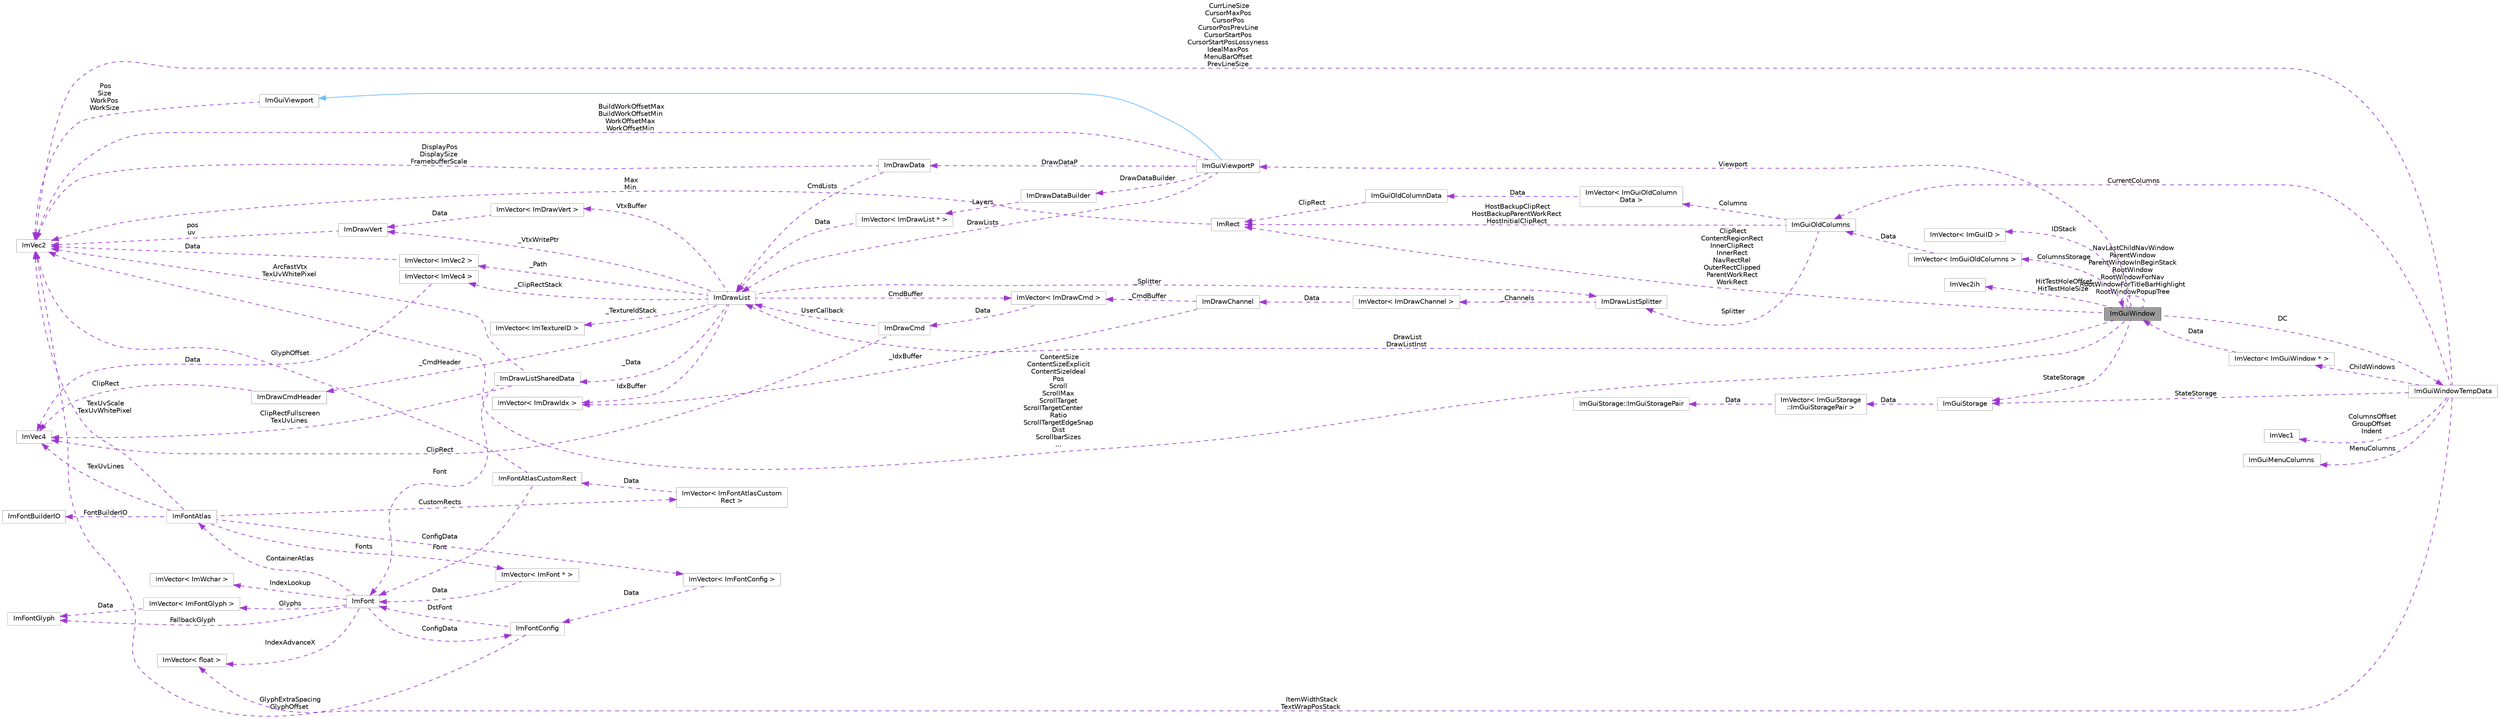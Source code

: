 digraph "ImGuiWindow"
{
 // LATEX_PDF_SIZE
  bgcolor="transparent";
  edge [fontname=Helvetica,fontsize=10,labelfontname=Helvetica,labelfontsize=10];
  node [fontname=Helvetica,fontsize=10,shape=box,height=0.2,width=0.4];
  rankdir="LR";
  Node1 [label="ImGuiWindow",height=0.2,width=0.4,color="gray40", fillcolor="grey60", style="filled", fontcolor="black",tooltip=" "];
  Node2 -> Node1 [dir="back",color="darkorchid3",style="dashed",label=" Viewport" ];
  Node2 [label="ImGuiViewportP",height=0.2,width=0.4,color="grey75", fillcolor="white", style="filled",URL="$struct_im_gui_viewport_p.html",tooltip=" "];
  Node3 -> Node2 [dir="back",color="steelblue1",style="solid"];
  Node3 [label="ImGuiViewport",height=0.2,width=0.4,color="grey75", fillcolor="white", style="filled",URL="$struct_im_gui_viewport.html",tooltip=" "];
  Node4 -> Node3 [dir="back",color="darkorchid3",style="dashed",label=" Pos\nSize\nWorkPos\nWorkSize" ];
  Node4 [label="ImVec2",height=0.2,width=0.4,color="grey75", fillcolor="white", style="filled",URL="$struct_im_vec2.html",tooltip=" "];
  Node5 -> Node2 [dir="back",color="darkorchid3",style="dashed",label=" DrawLists" ];
  Node5 [label="ImDrawList",height=0.2,width=0.4,color="grey75", fillcolor="white", style="filled",URL="$struct_im_draw_list.html",tooltip=" "];
  Node6 -> Node5 [dir="back",color="darkorchid3",style="dashed",label=" CmdBuffer" ];
  Node6 [label="ImVector\< ImDrawCmd \>",height=0.2,width=0.4,color="grey75", fillcolor="white", style="filled",URL="$struct_im_vector.html",tooltip=" "];
  Node7 -> Node6 [dir="back",color="darkorchid3",style="dashed",label=" Data" ];
  Node7 [label="ImDrawCmd",height=0.2,width=0.4,color="grey75", fillcolor="white", style="filled",URL="$struct_im_draw_cmd.html",tooltip=" "];
  Node8 -> Node7 [dir="back",color="darkorchid3",style="dashed",label=" ClipRect" ];
  Node8 [label="ImVec4",height=0.2,width=0.4,color="grey75", fillcolor="white", style="filled",URL="$struct_im_vec4.html",tooltip=" "];
  Node5 -> Node7 [dir="back",color="darkorchid3",style="dashed",label=" UserCallback" ];
  Node9 -> Node5 [dir="back",color="darkorchid3",style="dashed",label=" IdxBuffer" ];
  Node9 [label="ImVector\< ImDrawIdx \>",height=0.2,width=0.4,color="grey75", fillcolor="white", style="filled",URL="$struct_im_vector.html",tooltip=" "];
  Node10 -> Node5 [dir="back",color="darkorchid3",style="dashed",label=" VtxBuffer" ];
  Node10 [label="ImVector\< ImDrawVert \>",height=0.2,width=0.4,color="grey75", fillcolor="white", style="filled",URL="$struct_im_vector.html",tooltip=" "];
  Node11 -> Node10 [dir="back",color="darkorchid3",style="dashed",label=" Data" ];
  Node11 [label="ImDrawVert",height=0.2,width=0.4,color="grey75", fillcolor="white", style="filled",URL="$struct_im_draw_vert.html",tooltip=" "];
  Node4 -> Node11 [dir="back",color="darkorchid3",style="dashed",label=" pos\nuv" ];
  Node12 -> Node5 [dir="back",color="darkorchid3",style="dashed",label=" _Data" ];
  Node12 [label="ImDrawListSharedData",height=0.2,width=0.4,color="grey75", fillcolor="white", style="filled",URL="$struct_im_draw_list_shared_data.html",tooltip=" "];
  Node4 -> Node12 [dir="back",color="darkorchid3",style="dashed",label=" ArcFastVtx\nTexUvWhitePixel" ];
  Node13 -> Node12 [dir="back",color="darkorchid3",style="dashed",label=" Font" ];
  Node13 [label="ImFont",height=0.2,width=0.4,color="grey75", fillcolor="white", style="filled",URL="$struct_im_font.html",tooltip=" "];
  Node14 -> Node13 [dir="back",color="darkorchid3",style="dashed",label=" IndexAdvanceX" ];
  Node14 [label="ImVector\< float \>",height=0.2,width=0.4,color="grey75", fillcolor="white", style="filled",URL="$struct_im_vector.html",tooltip=" "];
  Node15 -> Node13 [dir="back",color="darkorchid3",style="dashed",label=" IndexLookup" ];
  Node15 [label="ImVector\< ImWchar \>",height=0.2,width=0.4,color="grey75", fillcolor="white", style="filled",URL="$struct_im_vector.html",tooltip=" "];
  Node16 -> Node13 [dir="back",color="darkorchid3",style="dashed",label=" Glyphs" ];
  Node16 [label="ImVector\< ImFontGlyph \>",height=0.2,width=0.4,color="grey75", fillcolor="white", style="filled",URL="$struct_im_vector.html",tooltip=" "];
  Node17 -> Node16 [dir="back",color="darkorchid3",style="dashed",label=" Data" ];
  Node17 [label="ImFontGlyph",height=0.2,width=0.4,color="grey75", fillcolor="white", style="filled",URL="$struct_im_font_glyph.html",tooltip=" "];
  Node17 -> Node13 [dir="back",color="darkorchid3",style="dashed",label=" FallbackGlyph" ];
  Node18 -> Node13 [dir="back",color="darkorchid3",style="dashed",label=" ContainerAtlas" ];
  Node18 [label="ImFontAtlas",height=0.2,width=0.4,color="grey75", fillcolor="white", style="filled",URL="$struct_im_font_atlas.html",tooltip=" "];
  Node4 -> Node18 [dir="back",color="darkorchid3",style="dashed",label=" TexUvScale\nTexUvWhitePixel" ];
  Node19 -> Node18 [dir="back",color="darkorchid3",style="dashed",label=" Fonts" ];
  Node19 [label="ImVector\< ImFont * \>",height=0.2,width=0.4,color="grey75", fillcolor="white", style="filled",URL="$struct_im_vector.html",tooltip=" "];
  Node13 -> Node19 [dir="back",color="darkorchid3",style="dashed",label=" Data" ];
  Node20 -> Node18 [dir="back",color="darkorchid3",style="dashed",label=" CustomRects" ];
  Node20 [label="ImVector\< ImFontAtlasCustom\lRect \>",height=0.2,width=0.4,color="grey75", fillcolor="white", style="filled",URL="$struct_im_vector.html",tooltip=" "];
  Node21 -> Node20 [dir="back",color="darkorchid3",style="dashed",label=" Data" ];
  Node21 [label="ImFontAtlasCustomRect",height=0.2,width=0.4,color="grey75", fillcolor="white", style="filled",URL="$struct_im_font_atlas_custom_rect.html",tooltip=" "];
  Node4 -> Node21 [dir="back",color="darkorchid3",style="dashed",label=" GlyphOffset" ];
  Node13 -> Node21 [dir="back",color="darkorchid3",style="dashed",label=" Font" ];
  Node22 -> Node18 [dir="back",color="darkorchid3",style="dashed",label=" ConfigData" ];
  Node22 [label="ImVector\< ImFontConfig \>",height=0.2,width=0.4,color="grey75", fillcolor="white", style="filled",URL="$struct_im_vector.html",tooltip=" "];
  Node23 -> Node22 [dir="back",color="darkorchid3",style="dashed",label=" Data" ];
  Node23 [label="ImFontConfig",height=0.2,width=0.4,color="grey75", fillcolor="white", style="filled",URL="$struct_im_font_config.html",tooltip=" "];
  Node4 -> Node23 [dir="back",color="darkorchid3",style="dashed",label=" GlyphExtraSpacing\nGlyphOffset" ];
  Node13 -> Node23 [dir="back",color="darkorchid3",style="dashed",label=" DstFont" ];
  Node8 -> Node18 [dir="back",color="darkorchid3",style="dashed",label=" TexUvLines" ];
  Node24 -> Node18 [dir="back",color="darkorchid3",style="dashed",label=" FontBuilderIO" ];
  Node24 [label="ImFontBuilderIO",height=0.2,width=0.4,color="grey75", fillcolor="white", style="filled",URL="$struct_im_font_builder_i_o.html",tooltip=" "];
  Node23 -> Node13 [dir="back",color="darkorchid3",style="dashed",label=" ConfigData" ];
  Node8 -> Node12 [dir="back",color="darkorchid3",style="dashed",label=" ClipRectFullscreen\nTexUvLines" ];
  Node11 -> Node5 [dir="back",color="darkorchid3",style="dashed",label=" _VtxWritePtr" ];
  Node25 -> Node5 [dir="back",color="darkorchid3",style="dashed",label=" _ClipRectStack" ];
  Node25 [label="ImVector\< ImVec4 \>",height=0.2,width=0.4,color="grey75", fillcolor="white", style="filled",URL="$struct_im_vector.html",tooltip=" "];
  Node8 -> Node25 [dir="back",color="darkorchid3",style="dashed",label=" Data" ];
  Node26 -> Node5 [dir="back",color="darkorchid3",style="dashed",label=" _TextureIdStack" ];
  Node26 [label="ImVector\< ImTextureID \>",height=0.2,width=0.4,color="grey75", fillcolor="white", style="filled",URL="$struct_im_vector.html",tooltip=" "];
  Node27 -> Node5 [dir="back",color="darkorchid3",style="dashed",label=" _Path" ];
  Node27 [label="ImVector\< ImVec2 \>",height=0.2,width=0.4,color="grey75", fillcolor="white", style="filled",URL="$struct_im_vector.html",tooltip=" "];
  Node4 -> Node27 [dir="back",color="darkorchid3",style="dashed",label=" Data" ];
  Node28 -> Node5 [dir="back",color="darkorchid3",style="dashed",label=" _CmdHeader" ];
  Node28 [label="ImDrawCmdHeader",height=0.2,width=0.4,color="grey75", fillcolor="white", style="filled",URL="$struct_im_draw_cmd_header.html",tooltip=" "];
  Node8 -> Node28 [dir="back",color="darkorchid3",style="dashed",label=" ClipRect" ];
  Node29 -> Node5 [dir="back",color="darkorchid3",style="dashed",label=" _Splitter" ];
  Node29 [label="ImDrawListSplitter",height=0.2,width=0.4,color="grey75", fillcolor="white", style="filled",URL="$struct_im_draw_list_splitter.html",tooltip=" "];
  Node30 -> Node29 [dir="back",color="darkorchid3",style="dashed",label=" _Channels" ];
  Node30 [label="ImVector\< ImDrawChannel \>",height=0.2,width=0.4,color="grey75", fillcolor="white", style="filled",URL="$struct_im_vector.html",tooltip=" "];
  Node31 -> Node30 [dir="back",color="darkorchid3",style="dashed",label=" Data" ];
  Node31 [label="ImDrawChannel",height=0.2,width=0.4,color="grey75", fillcolor="white", style="filled",URL="$struct_im_draw_channel.html",tooltip=" "];
  Node6 -> Node31 [dir="back",color="darkorchid3",style="dashed",label=" _CmdBuffer" ];
  Node9 -> Node31 [dir="back",color="darkorchid3",style="dashed",label=" _IdxBuffer" ];
  Node32 -> Node2 [dir="back",color="darkorchid3",style="dashed",label=" DrawDataP" ];
  Node32 [label="ImDrawData",height=0.2,width=0.4,color="grey75", fillcolor="white", style="filled",URL="$struct_im_draw_data.html",tooltip=" "];
  Node5 -> Node32 [dir="back",color="darkorchid3",style="dashed",label=" CmdLists" ];
  Node4 -> Node32 [dir="back",color="darkorchid3",style="dashed",label=" DisplayPos\nDisplaySize\nFramebufferScale" ];
  Node33 -> Node2 [dir="back",color="darkorchid3",style="dashed",label=" DrawDataBuilder" ];
  Node33 [label="ImDrawDataBuilder",height=0.2,width=0.4,color="grey75", fillcolor="white", style="filled",URL="$struct_im_draw_data_builder.html",tooltip=" "];
  Node34 -> Node33 [dir="back",color="darkorchid3",style="dashed",label=" Layers" ];
  Node34 [label="ImVector\< ImDrawList * \>",height=0.2,width=0.4,color="grey75", fillcolor="white", style="filled",URL="$struct_im_vector.html",tooltip=" "];
  Node5 -> Node34 [dir="back",color="darkorchid3",style="dashed",label=" Data" ];
  Node4 -> Node2 [dir="back",color="darkorchid3",style="dashed",label=" BuildWorkOffsetMax\nBuildWorkOffsetMin\nWorkOffsetMax\nWorkOffsetMin" ];
  Node4 -> Node1 [dir="back",color="darkorchid3",style="dashed",label=" ContentSize\nContentSizeExplicit\nContentSizeIdeal\nPos\nScroll\nScrollMax\nScrollTarget\nScrollTargetCenter\lRatio\nScrollTargetEdgeSnap\lDist\nScrollbarSizes\n..." ];
  Node35 -> Node1 [dir="back",color="darkorchid3",style="dashed",label=" IDStack" ];
  Node35 [label="ImVector\< ImGuiID \>",height=0.2,width=0.4,color="grey75", fillcolor="white", style="filled",URL="$struct_im_vector.html",tooltip=" "];
  Node36 -> Node1 [dir="back",color="darkorchid3",style="dashed",label=" DC" ];
  Node36 [label="ImGuiWindowTempData",height=0.2,width=0.4,color="grey75", fillcolor="white", style="filled",URL="$struct_im_gui_window_temp_data.html",tooltip=" "];
  Node4 -> Node36 [dir="back",color="darkorchid3",style="dashed",label=" CurrLineSize\nCursorMaxPos\nCursorPos\nCursorPosPrevLine\nCursorStartPos\nCursorStartPosLossyness\nIdealMaxPos\nMenuBarOffset\nPrevLineSize" ];
  Node37 -> Node36 [dir="back",color="darkorchid3",style="dashed",label=" ColumnsOffset\nGroupOffset\nIndent" ];
  Node37 [label="ImVec1",height=0.2,width=0.4,color="grey75", fillcolor="white", style="filled",URL="$struct_im_vec1.html",tooltip=" "];
  Node38 -> Node36 [dir="back",color="darkorchid3",style="dashed",label=" MenuColumns" ];
  Node38 [label="ImGuiMenuColumns",height=0.2,width=0.4,color="grey75", fillcolor="white", style="filled",URL="$struct_im_gui_menu_columns.html",tooltip=" "];
  Node39 -> Node36 [dir="back",color="darkorchid3",style="dashed",label=" ChildWindows" ];
  Node39 [label="ImVector\< ImGuiWindow * \>",height=0.2,width=0.4,color="grey75", fillcolor="white", style="filled",URL="$struct_im_vector.html",tooltip=" "];
  Node1 -> Node39 [dir="back",color="darkorchid3",style="dashed",label=" Data" ];
  Node40 -> Node36 [dir="back",color="darkorchid3",style="dashed",label=" StateStorage" ];
  Node40 [label="ImGuiStorage",height=0.2,width=0.4,color="grey75", fillcolor="white", style="filled",URL="$struct_im_gui_storage.html",tooltip=" "];
  Node41 -> Node40 [dir="back",color="darkorchid3",style="dashed",label=" Data" ];
  Node41 [label="ImVector\< ImGuiStorage\l::ImGuiStoragePair \>",height=0.2,width=0.4,color="grey75", fillcolor="white", style="filled",URL="$struct_im_vector.html",tooltip=" "];
  Node42 -> Node41 [dir="back",color="darkorchid3",style="dashed",label=" Data" ];
  Node42 [label="ImGuiStorage::ImGuiStoragePair",height=0.2,width=0.4,color="grey75", fillcolor="white", style="filled",URL="$struct_im_gui_storage_1_1_im_gui_storage_pair.html",tooltip=" "];
  Node43 -> Node36 [dir="back",color="darkorchid3",style="dashed",label=" CurrentColumns" ];
  Node43 [label="ImGuiOldColumns",height=0.2,width=0.4,color="grey75", fillcolor="white", style="filled",URL="$struct_im_gui_old_columns.html",tooltip=" "];
  Node44 -> Node43 [dir="back",color="darkorchid3",style="dashed",label=" HostBackupClipRect\nHostBackupParentWorkRect\nHostInitialClipRect" ];
  Node44 [label="ImRect",height=0.2,width=0.4,color="grey75", fillcolor="white", style="filled",URL="$struct_im_rect.html",tooltip=" "];
  Node4 -> Node44 [dir="back",color="darkorchid3",style="dashed",label=" Max\nMin" ];
  Node45 -> Node43 [dir="back",color="darkorchid3",style="dashed",label=" Columns" ];
  Node45 [label="ImVector\< ImGuiOldColumn\lData \>",height=0.2,width=0.4,color="grey75", fillcolor="white", style="filled",URL="$struct_im_vector.html",tooltip=" "];
  Node46 -> Node45 [dir="back",color="darkorchid3",style="dashed",label=" Data" ];
  Node46 [label="ImGuiOldColumnData",height=0.2,width=0.4,color="grey75", fillcolor="white", style="filled",URL="$struct_im_gui_old_column_data.html",tooltip=" "];
  Node44 -> Node46 [dir="back",color="darkorchid3",style="dashed",label=" ClipRect" ];
  Node29 -> Node43 [dir="back",color="darkorchid3",style="dashed",label=" Splitter" ];
  Node14 -> Node36 [dir="back",color="darkorchid3",style="dashed",label=" ItemWidthStack\nTextWrapPosStack" ];
  Node44 -> Node1 [dir="back",color="darkorchid3",style="dashed",label=" ClipRect\nContentRegionRect\nInnerClipRect\nInnerRect\nNavRectRel\nOuterRectClipped\nParentWorkRect\nWorkRect" ];
  Node47 -> Node1 [dir="back",color="darkorchid3",style="dashed",label=" HitTestHoleOffset\nHitTestHoleSize" ];
  Node47 [label="ImVec2ih",height=0.2,width=0.4,color="grey75", fillcolor="white", style="filled",URL="$struct_im_vec2ih.html",tooltip=" "];
  Node40 -> Node1 [dir="back",color="darkorchid3",style="dashed",label=" StateStorage" ];
  Node48 -> Node1 [dir="back",color="darkorchid3",style="dashed",label=" ColumnsStorage" ];
  Node48 [label="ImVector\< ImGuiOldColumns \>",height=0.2,width=0.4,color="grey75", fillcolor="white", style="filled",URL="$struct_im_vector.html",tooltip=" "];
  Node43 -> Node48 [dir="back",color="darkorchid3",style="dashed",label=" Data" ];
  Node5 -> Node1 [dir="back",color="darkorchid3",style="dashed",label=" DrawList\nDrawListInst" ];
  Node1 -> Node1 [dir="back",color="darkorchid3",style="dashed",label=" NavLastChildNavWindow\nParentWindow\nParentWindowInBeginStack\nRootWindow\nRootWindowForNav\nRootWindowForTitleBarHighlight\nRootWindowPopupTree" ];
}
